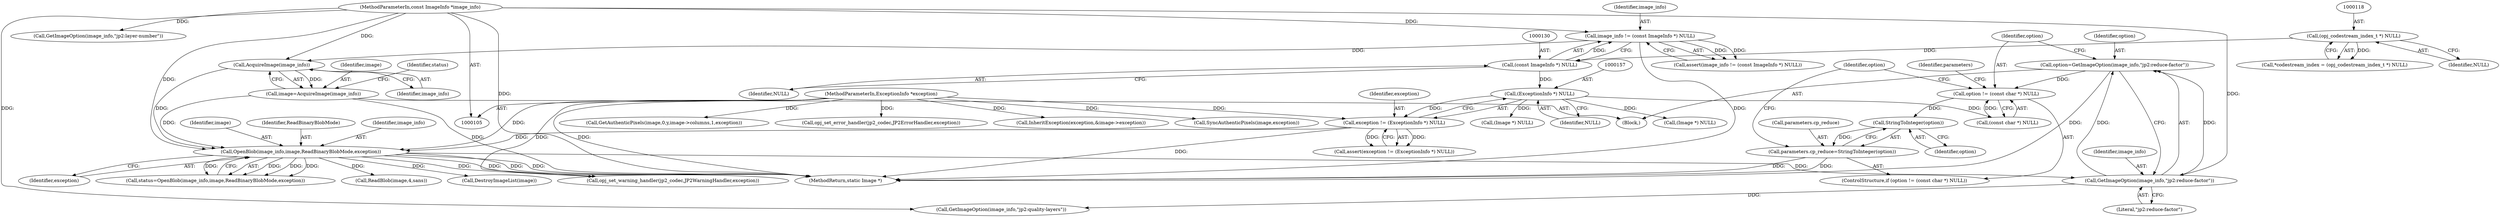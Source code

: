 digraph "0_ImageMagick_acee073df34aa4d491bf5cb74d3a15fc80f0a3aa@pointer" {
"1000250" [label="(Call,option=GetImageOption(image_info,\"jp2:reduce-factor\"))"];
"1000252" [label="(Call,GetImageOption(image_info,\"jp2:reduce-factor\"))"];
"1000171" [label="(Call,OpenBlob(image_info,image,ReadBinaryBlobMode,exception))"];
"1000167" [label="(Call,AcquireImage(image_info))"];
"1000127" [label="(Call,image_info != (const ImageInfo *) NULL)"];
"1000106" [label="(MethodParameterIn,const ImageInfo *image_info)"];
"1000129" [label="(Call,(const ImageInfo *) NULL)"];
"1000117" [label="(Call,(opj_codestream_index_t *) NULL)"];
"1000165" [label="(Call,image=AcquireImage(image_info))"];
"1000154" [label="(Call,exception != (ExceptionInfo *) NULL)"];
"1000107" [label="(MethodParameterIn,ExceptionInfo *exception)"];
"1000156" [label="(Call,(ExceptionInfo *) NULL)"];
"1000256" [label="(Call,option != (const char *) NULL)"];
"1000265" [label="(Call,StringToInteger(option))"];
"1000261" [label="(Call,parameters.cp_reduce=StringToInteger(option))"];
"1000173" [label="(Identifier,image)"];
"1000258" [label="(Call,(const char *) NULL)"];
"1000255" [label="(ControlStructure,if (option != (const char *) NULL))"];
"1000254" [label="(Literal,\"jp2:reduce-factor\")"];
"1000239" [label="(Call,opj_set_warning_handler(jp2_codec,JP2WarningHandler,exception))"];
"1000280" [label="(Call,GetImageOption(image_info,\"jp2:layer-number\"))"];
"1000128" [label="(Identifier,image_info)"];
"1000156" [label="(Call,(ExceptionInfo *) NULL)"];
"1000265" [label="(Call,StringToInteger(option))"];
"1000168" [label="(Identifier,image_info)"];
"1000186" [label="(Call,(Image *) NULL)"];
"1000252" [label="(Call,GetImageOption(image_info,\"jp2:reduce-factor\"))"];
"1000263" [label="(Identifier,parameters)"];
"1000155" [label="(Identifier,exception)"];
"1000253" [label="(Identifier,image_info)"];
"1000115" [label="(Call,*codestream_index = (opj_codestream_index_t *) NULL)"];
"1000166" [label="(Identifier,image)"];
"1000119" [label="(Identifier,NULL)"];
"1000174" [label="(Identifier,ReadBinaryBlobMode)"];
"1000257" [label="(Identifier,option)"];
"1000191" [label="(Call,ReadBlob(image,4,sans))"];
"1000261" [label="(Call,parameters.cp_reduce=StringToInteger(option))"];
"1000251" [label="(Identifier,option)"];
"1000256" [label="(Call,option != (const char *) NULL)"];
"1000269" [label="(Call,GetImageOption(image_info,\"jp2:quality-layers\"))"];
"1000250" [label="(Call,option=GetImageOption(image_info,\"jp2:reduce-factor\"))"];
"1000129" [label="(Call,(const ImageInfo *) NULL)"];
"1000171" [label="(Call,OpenBlob(image_info,image,ReadBinaryBlobMode,exception))"];
"1000266" [label="(Identifier,option)"];
"1000108" [label="(Block,)"];
"1000183" [label="(Call,DestroyImageList(image))"];
"1000127" [label="(Call,image_info != (const ImageInfo *) NULL)"];
"1000126" [label="(Call,assert(image_info != (const ImageInfo *) NULL))"];
"1000117" [label="(Call,(opj_codestream_index_t *) NULL)"];
"1001006" [label="(MethodReturn,static Image *)"];
"1000107" [label="(MethodParameterIn,ExceptionInfo *exception)"];
"1000170" [label="(Identifier,status)"];
"1000106" [label="(MethodParameterIn,const ImageInfo *image_info)"];
"1000175" [label="(Identifier,exception)"];
"1000763" [label="(Call,GetAuthenticPixels(image,0,y,image->columns,1,exception))"];
"1000158" [label="(Identifier,NULL)"];
"1000153" [label="(Call,assert(exception != (ExceptionInfo *) NULL))"];
"1000243" [label="(Call,opj_set_error_handler(jp2_codec,JP2ErrorHandler,exception))"];
"1000268" [label="(Identifier,option)"];
"1000154" [label="(Call,exception != (ExceptionInfo *) NULL)"];
"1000172" [label="(Identifier,image_info)"];
"1000262" [label="(Call,parameters.cp_reduce)"];
"1000202" [label="(Call,(Image *) NULL)"];
"1000131" [label="(Identifier,NULL)"];
"1000167" [label="(Call,AcquireImage(image_info))"];
"1000643" [label="(Call,InheritException(exception,&image->exception))"];
"1000971" [label="(Call,SyncAuthenticPixels(image,exception))"];
"1000169" [label="(Call,status=OpenBlob(image_info,image,ReadBinaryBlobMode,exception))"];
"1000165" [label="(Call,image=AcquireImage(image_info))"];
"1000250" -> "1000108"  [label="AST: "];
"1000250" -> "1000252"  [label="CFG: "];
"1000251" -> "1000250"  [label="AST: "];
"1000252" -> "1000250"  [label="AST: "];
"1000257" -> "1000250"  [label="CFG: "];
"1000250" -> "1001006"  [label="DDG: "];
"1000252" -> "1000250"  [label="DDG: "];
"1000252" -> "1000250"  [label="DDG: "];
"1000250" -> "1000256"  [label="DDG: "];
"1000252" -> "1000254"  [label="CFG: "];
"1000253" -> "1000252"  [label="AST: "];
"1000254" -> "1000252"  [label="AST: "];
"1000171" -> "1000252"  [label="DDG: "];
"1000106" -> "1000252"  [label="DDG: "];
"1000252" -> "1000269"  [label="DDG: "];
"1000171" -> "1000169"  [label="AST: "];
"1000171" -> "1000175"  [label="CFG: "];
"1000172" -> "1000171"  [label="AST: "];
"1000173" -> "1000171"  [label="AST: "];
"1000174" -> "1000171"  [label="AST: "];
"1000175" -> "1000171"  [label="AST: "];
"1000169" -> "1000171"  [label="CFG: "];
"1000171" -> "1001006"  [label="DDG: "];
"1000171" -> "1001006"  [label="DDG: "];
"1000171" -> "1001006"  [label="DDG: "];
"1000171" -> "1000169"  [label="DDG: "];
"1000171" -> "1000169"  [label="DDG: "];
"1000171" -> "1000169"  [label="DDG: "];
"1000171" -> "1000169"  [label="DDG: "];
"1000167" -> "1000171"  [label="DDG: "];
"1000106" -> "1000171"  [label="DDG: "];
"1000165" -> "1000171"  [label="DDG: "];
"1000154" -> "1000171"  [label="DDG: "];
"1000107" -> "1000171"  [label="DDG: "];
"1000171" -> "1000183"  [label="DDG: "];
"1000171" -> "1000191"  [label="DDG: "];
"1000171" -> "1000239"  [label="DDG: "];
"1000167" -> "1000165"  [label="AST: "];
"1000167" -> "1000168"  [label="CFG: "];
"1000168" -> "1000167"  [label="AST: "];
"1000165" -> "1000167"  [label="CFG: "];
"1000167" -> "1000165"  [label="DDG: "];
"1000127" -> "1000167"  [label="DDG: "];
"1000106" -> "1000167"  [label="DDG: "];
"1000127" -> "1000126"  [label="AST: "];
"1000127" -> "1000129"  [label="CFG: "];
"1000128" -> "1000127"  [label="AST: "];
"1000129" -> "1000127"  [label="AST: "];
"1000126" -> "1000127"  [label="CFG: "];
"1000127" -> "1001006"  [label="DDG: "];
"1000127" -> "1000126"  [label="DDG: "];
"1000127" -> "1000126"  [label="DDG: "];
"1000106" -> "1000127"  [label="DDG: "];
"1000129" -> "1000127"  [label="DDG: "];
"1000106" -> "1000105"  [label="AST: "];
"1000106" -> "1001006"  [label="DDG: "];
"1000106" -> "1000269"  [label="DDG: "];
"1000106" -> "1000280"  [label="DDG: "];
"1000129" -> "1000131"  [label="CFG: "];
"1000130" -> "1000129"  [label="AST: "];
"1000131" -> "1000129"  [label="AST: "];
"1000117" -> "1000129"  [label="DDG: "];
"1000129" -> "1000156"  [label="DDG: "];
"1000117" -> "1000115"  [label="AST: "];
"1000117" -> "1000119"  [label="CFG: "];
"1000118" -> "1000117"  [label="AST: "];
"1000119" -> "1000117"  [label="AST: "];
"1000115" -> "1000117"  [label="CFG: "];
"1000117" -> "1000115"  [label="DDG: "];
"1000165" -> "1000108"  [label="AST: "];
"1000166" -> "1000165"  [label="AST: "];
"1000170" -> "1000165"  [label="CFG: "];
"1000165" -> "1001006"  [label="DDG: "];
"1000154" -> "1000153"  [label="AST: "];
"1000154" -> "1000156"  [label="CFG: "];
"1000155" -> "1000154"  [label="AST: "];
"1000156" -> "1000154"  [label="AST: "];
"1000153" -> "1000154"  [label="CFG: "];
"1000154" -> "1001006"  [label="DDG: "];
"1000154" -> "1000153"  [label="DDG: "];
"1000154" -> "1000153"  [label="DDG: "];
"1000107" -> "1000154"  [label="DDG: "];
"1000156" -> "1000154"  [label="DDG: "];
"1000107" -> "1000105"  [label="AST: "];
"1000107" -> "1001006"  [label="DDG: "];
"1000107" -> "1000239"  [label="DDG: "];
"1000107" -> "1000243"  [label="DDG: "];
"1000107" -> "1000643"  [label="DDG: "];
"1000107" -> "1000763"  [label="DDG: "];
"1000107" -> "1000971"  [label="DDG: "];
"1000156" -> "1000158"  [label="CFG: "];
"1000157" -> "1000156"  [label="AST: "];
"1000158" -> "1000156"  [label="AST: "];
"1000156" -> "1000186"  [label="DDG: "];
"1000156" -> "1000202"  [label="DDG: "];
"1000156" -> "1000258"  [label="DDG: "];
"1000256" -> "1000255"  [label="AST: "];
"1000256" -> "1000258"  [label="CFG: "];
"1000257" -> "1000256"  [label="AST: "];
"1000258" -> "1000256"  [label="AST: "];
"1000263" -> "1000256"  [label="CFG: "];
"1000268" -> "1000256"  [label="CFG: "];
"1000258" -> "1000256"  [label="DDG: "];
"1000256" -> "1000265"  [label="DDG: "];
"1000265" -> "1000261"  [label="AST: "];
"1000265" -> "1000266"  [label="CFG: "];
"1000266" -> "1000265"  [label="AST: "];
"1000261" -> "1000265"  [label="CFG: "];
"1000265" -> "1000261"  [label="DDG: "];
"1000261" -> "1000255"  [label="AST: "];
"1000262" -> "1000261"  [label="AST: "];
"1000268" -> "1000261"  [label="CFG: "];
"1000261" -> "1001006"  [label="DDG: "];
"1000261" -> "1001006"  [label="DDG: "];
}
